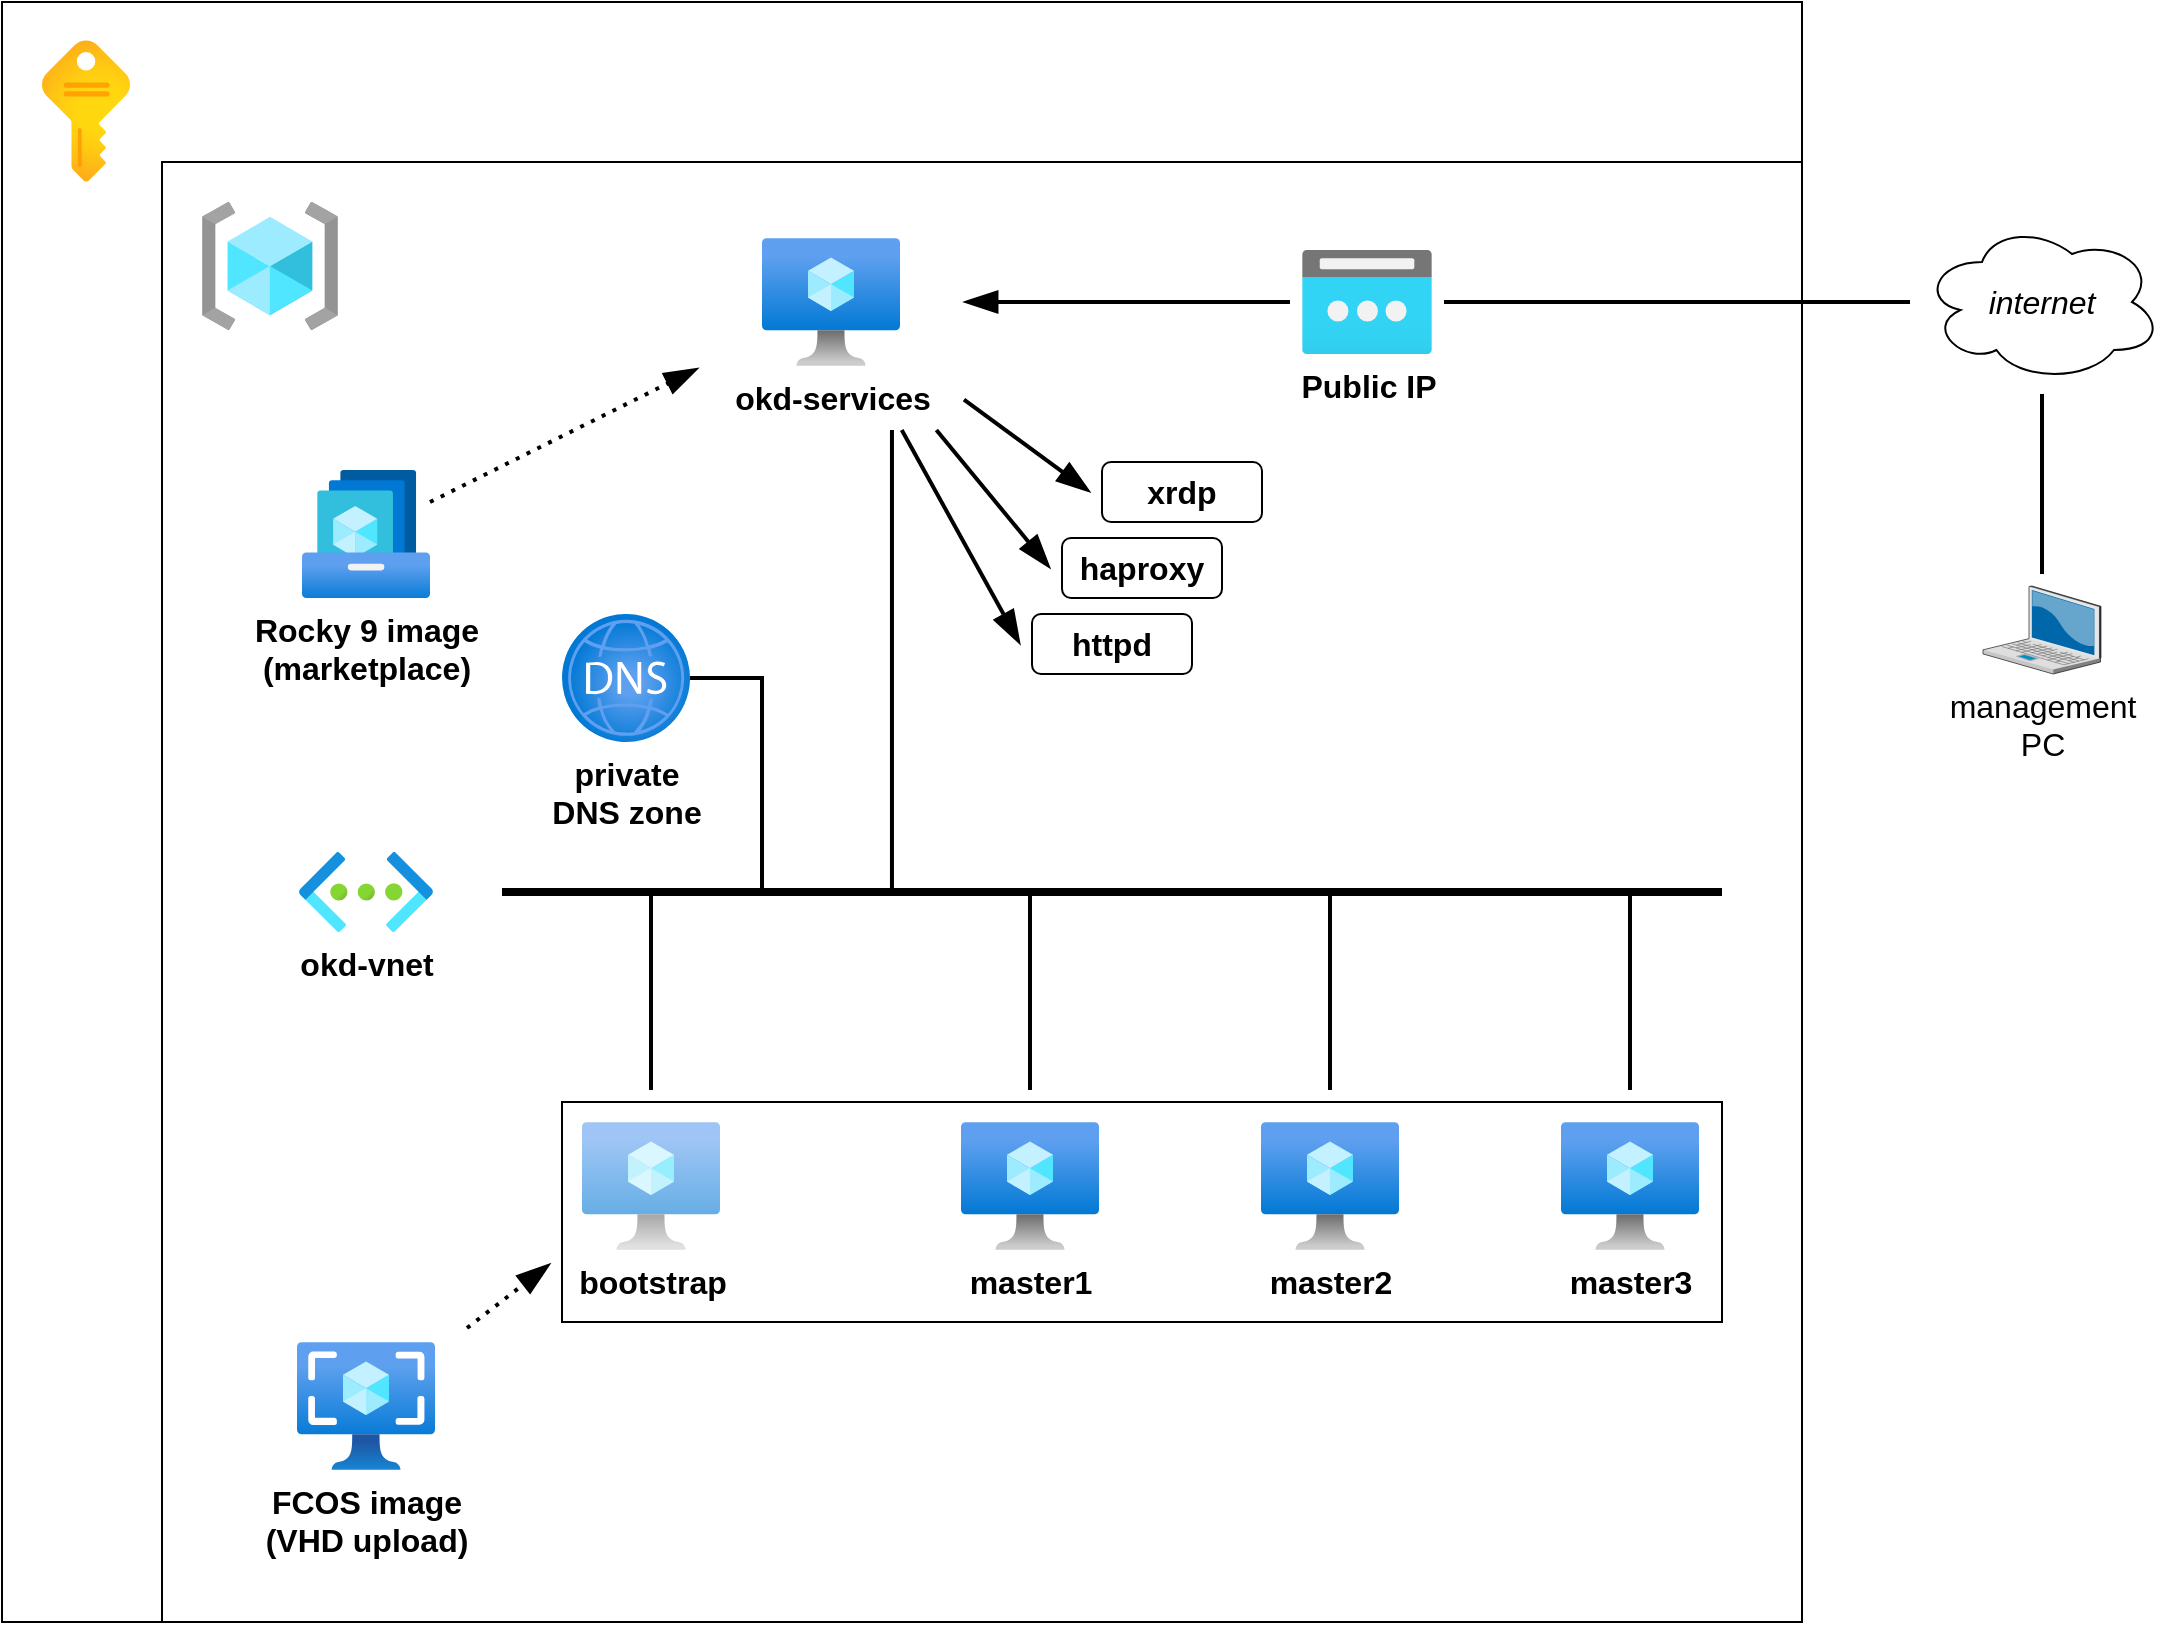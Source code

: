 <mxfile version="21.2.7" type="device">
  <diagram name="Page-1" id="D0Op1s2LcMHV7wO19yTj">
    <mxGraphModel dx="1302" dy="840" grid="1" gridSize="10" guides="1" tooltips="1" connect="1" arrows="1" fold="1" page="1" pageScale="1" pageWidth="1169" pageHeight="827" math="0" shadow="0">
      <root>
        <mxCell id="0" />
        <mxCell id="1" parent="0" />
        <mxCell id="-ykCDISMPlUJ_m_mqcod-12" value="" style="rounded=0;whiteSpace=wrap;html=1;fillColor=none;" vertex="1" parent="1">
          <mxGeometry x="10" y="10" width="900" height="810" as="geometry" />
        </mxCell>
        <mxCell id="-ykCDISMPlUJ_m_mqcod-13" value="" style="rounded=0;whiteSpace=wrap;html=1;fillColor=none;" vertex="1" parent="1">
          <mxGeometry x="90" y="90" width="820" height="730" as="geometry" />
        </mxCell>
        <mxCell id="-ykCDISMPlUJ_m_mqcod-1" value="okd-services" style="image;aspect=fixed;html=1;points=[];align=center;fontSize=16;image=img/lib/azure2/compute/Virtual_Machine.svg;fontStyle=1;spacing=2;perimeterSpacing=32;" vertex="1" parent="1">
          <mxGeometry x="390" y="128" width="69" height="64" as="geometry" />
        </mxCell>
        <mxCell id="-ykCDISMPlUJ_m_mqcod-2" value="Rocky 9 image&lt;br style=&quot;font-size: 16px;&quot;&gt;(marketplace)" style="image;aspect=fixed;html=1;points=[];align=center;fontSize=16;image=img/lib/azure2/compute/Shared_Image_Galleries.svg;fontStyle=1" vertex="1" parent="1">
          <mxGeometry x="160" y="244" width="64" height="64" as="geometry" />
        </mxCell>
        <mxCell id="-ykCDISMPlUJ_m_mqcod-3" value="FCOS image&lt;br&gt;(VHD upload)" style="image;aspect=fixed;html=1;points=[];align=center;fontSize=16;image=img/lib/azure2/compute/Images.svg;fontStyle=1;perimeterSpacing=16;" vertex="1" parent="1">
          <mxGeometry x="157.5" y="680" width="69" height="64" as="geometry" />
        </mxCell>
        <mxCell id="-ykCDISMPlUJ_m_mqcod-8" value="okd-vnet" style="image;aspect=fixed;html=1;points=[];align=center;fontSize=16;image=img/lib/azure2/networking/Virtual_Networks.svg;fontStyle=1" vertex="1" parent="1">
          <mxGeometry x="158.5" y="435" width="67" height="40" as="geometry" />
        </mxCell>
        <mxCell id="-ykCDISMPlUJ_m_mqcod-9" value="" style="image;aspect=fixed;html=1;points=[];align=center;fontSize=16;image=img/lib/azure2/general/Subscriptions.svg;fontStyle=1" vertex="1" parent="1">
          <mxGeometry x="30" y="29" width="44" height="71" as="geometry" />
        </mxCell>
        <mxCell id="-ykCDISMPlUJ_m_mqcod-10" value="" style="image;aspect=fixed;html=1;points=[];align=center;fontSize=16;image=img/lib/azure2/general/Resource_Groups.svg;fontStyle=1" vertex="1" parent="1">
          <mxGeometry x="110" y="110" width="68" height="64" as="geometry" />
        </mxCell>
        <mxCell id="-ykCDISMPlUJ_m_mqcod-14" value="Public IP" style="image;aspect=fixed;html=1;points=[];align=center;fontSize=16;image=img/lib/azure2/networking/Public_IP_Addresses.svg;fontStyle=1;perimeterSpacing=6;" vertex="1" parent="1">
          <mxGeometry x="660" y="134" width="65" height="52" as="geometry" />
        </mxCell>
        <mxCell id="-ykCDISMPlUJ_m_mqcod-15" value="" style="endArrow=blockThin;html=1;rounded=0;endFill=1;strokeWidth=2;startSize=6;endSize=12;dashed=1;dashPattern=1 2;" edge="1" parent="1" source="-ykCDISMPlUJ_m_mqcod-3" target="-ykCDISMPlUJ_m_mqcod-7">
          <mxGeometry width="50" height="50" relative="1" as="geometry">
            <mxPoint x="450" y="530" as="sourcePoint" />
            <mxPoint x="500" y="480" as="targetPoint" />
          </mxGeometry>
        </mxCell>
        <mxCell id="-ykCDISMPlUJ_m_mqcod-16" value="" style="endArrow=blockThin;html=1;rounded=0;endFill=1;strokeWidth=2;startSize=6;endSize=12;" edge="1" parent="1" source="-ykCDISMPlUJ_m_mqcod-14" target="-ykCDISMPlUJ_m_mqcod-1">
          <mxGeometry width="50" height="50" relative="1" as="geometry">
            <mxPoint x="431" y="730" as="sourcePoint" />
            <mxPoint x="368" y="644" as="targetPoint" />
          </mxGeometry>
        </mxCell>
        <mxCell id="-ykCDISMPlUJ_m_mqcod-17" value="" style="endArrow=blockThin;html=1;rounded=0;endFill=1;strokeWidth=2;startSize=6;endSize=12;dashed=1;dashPattern=1 2;" edge="1" parent="1" source="-ykCDISMPlUJ_m_mqcod-2" target="-ykCDISMPlUJ_m_mqcod-1">
          <mxGeometry width="50" height="50" relative="1" as="geometry">
            <mxPoint x="239" y="529" as="sourcePoint" />
            <mxPoint x="311" y="585" as="targetPoint" />
          </mxGeometry>
        </mxCell>
        <mxCell id="-ykCDISMPlUJ_m_mqcod-18" value="haproxy" style="rounded=1;whiteSpace=wrap;html=1;fontSize=16;fontStyle=1;perimeterSpacing=6;" vertex="1" parent="1">
          <mxGeometry x="540" y="278" width="80" height="30" as="geometry" />
        </mxCell>
        <mxCell id="-ykCDISMPlUJ_m_mqcod-19" value="httpd" style="rounded=1;whiteSpace=wrap;html=1;fontSize=16;fontStyle=1;perimeterSpacing=6;" vertex="1" parent="1">
          <mxGeometry x="525" y="316" width="80" height="30" as="geometry" />
        </mxCell>
        <mxCell id="-ykCDISMPlUJ_m_mqcod-20" value="" style="endArrow=blockThin;html=1;rounded=0;endFill=1;strokeWidth=2;startSize=6;endSize=12;spacingLeft=-1;entryX=0;entryY=0.5;entryDx=0;entryDy=0;" edge="1" parent="1" source="-ykCDISMPlUJ_m_mqcod-1" target="-ykCDISMPlUJ_m_mqcod-19">
          <mxGeometry width="50" height="50" relative="1" as="geometry">
            <mxPoint x="596" y="164" as="sourcePoint" />
            <mxPoint x="459" y="164" as="targetPoint" />
          </mxGeometry>
        </mxCell>
        <mxCell id="-ykCDISMPlUJ_m_mqcod-21" value="" style="endArrow=blockThin;html=1;rounded=0;endFill=1;strokeWidth=2;startSize=6;endSize=12;spacingLeft=-1;entryX=0;entryY=0.5;entryDx=0;entryDy=0;" edge="1" parent="1" source="-ykCDISMPlUJ_m_mqcod-1" target="-ykCDISMPlUJ_m_mqcod-18">
          <mxGeometry width="50" height="50" relative="1" as="geometry">
            <mxPoint x="430" y="228" as="sourcePoint" />
            <mxPoint x="439" y="318" as="targetPoint" />
          </mxGeometry>
        </mxCell>
        <mxCell id="-ykCDISMPlUJ_m_mqcod-26" value="" style="group;strokeColor=none;perimeterSpacing=0;shadow=0;fillColor=none;labelBackgroundColor=none;labelBorderColor=none;spacing=2;strokeWidth=1;glass=0;" vertex="1" connectable="0" parent="1">
          <mxGeometry x="300" y="570" width="570" height="100" as="geometry" />
        </mxCell>
        <mxCell id="-ykCDISMPlUJ_m_mqcod-4" value="master1" style="image;aspect=fixed;html=1;points=[];align=center;fontSize=16;image=img/lib/azure2/compute/Virtual_Machine.svg;fontStyle=1;perimeterSpacing=16;" vertex="1" parent="-ykCDISMPlUJ_m_mqcod-26">
          <mxGeometry x="189.5" width="69" height="64" as="geometry" />
        </mxCell>
        <mxCell id="-ykCDISMPlUJ_m_mqcod-5" value="master2" style="image;aspect=fixed;html=1;points=[];align=center;fontSize=16;image=img/lib/azure2/compute/Virtual_Machine.svg;fontStyle=1;perimeterSpacing=16;" vertex="1" parent="-ykCDISMPlUJ_m_mqcod-26">
          <mxGeometry x="339.5" width="69" height="64" as="geometry" />
        </mxCell>
        <mxCell id="-ykCDISMPlUJ_m_mqcod-6" value="master3" style="image;aspect=fixed;html=1;points=[];align=center;fontSize=16;image=img/lib/azure2/compute/Virtual_Machine.svg;fontStyle=1;perimeterSpacing=16;" vertex="1" parent="-ykCDISMPlUJ_m_mqcod-26">
          <mxGeometry x="489.5" width="69" height="64" as="geometry" />
        </mxCell>
        <mxCell id="-ykCDISMPlUJ_m_mqcod-7" value="bootstrap" style="image;aspect=fixed;html=1;points=[];align=center;fontSize=16;image=img/lib/azure2/compute/Virtual_Machine.svg;opacity=60;fontStyle=1;perimeterSpacing=16;" vertex="1" parent="-ykCDISMPlUJ_m_mqcod-26">
          <mxGeometry width="69" height="64" as="geometry" />
        </mxCell>
        <mxCell id="-ykCDISMPlUJ_m_mqcod-38" value="" style="rounded=0;whiteSpace=wrap;html=1;fillColor=none;" vertex="1" parent="-ykCDISMPlUJ_m_mqcod-26">
          <mxGeometry x="-10" y="-10" width="580" height="110" as="geometry" />
        </mxCell>
        <mxCell id="-ykCDISMPlUJ_m_mqcod-27" value="" style="line;strokeWidth=4;html=1;perimeter=backbonePerimeter;points=[];outlineConnect=0;" vertex="1" parent="1">
          <mxGeometry x="260" y="450" width="610" height="10" as="geometry" />
        </mxCell>
        <mxCell id="-ykCDISMPlUJ_m_mqcod-28" value="private&lt;br&gt;DNS zone" style="image;aspect=fixed;html=1;points=[];align=center;fontSize=16;image=img/lib/azure2/networking/DNS_Zones.svg;fontStyle=1" vertex="1" parent="1">
          <mxGeometry x="290" y="316" width="64" height="64" as="geometry" />
        </mxCell>
        <mxCell id="-ykCDISMPlUJ_m_mqcod-29" value="" style="endArrow=none;html=1;rounded=0;strokeWidth=2;jumpStyle=arc;" edge="1" parent="1" source="-ykCDISMPlUJ_m_mqcod-27" target="-ykCDISMPlUJ_m_mqcod-28">
          <mxGeometry width="50" height="50" relative="1" as="geometry">
            <mxPoint x="450" y="530" as="sourcePoint" />
            <mxPoint x="500" y="480" as="targetPoint" />
            <Array as="points">
              <mxPoint x="390" y="348" />
            </Array>
          </mxGeometry>
        </mxCell>
        <mxCell id="-ykCDISMPlUJ_m_mqcod-31" value="" style="endArrow=none;html=1;rounded=0;strokeWidth=2;jumpStyle=arc;" edge="1" parent="1" source="-ykCDISMPlUJ_m_mqcod-27" target="-ykCDISMPlUJ_m_mqcod-1">
          <mxGeometry width="50" height="50" relative="1" as="geometry">
            <mxPoint x="400" y="463" as="sourcePoint" />
            <mxPoint x="364" y="358" as="targetPoint" />
            <Array as="points" />
          </mxGeometry>
        </mxCell>
        <mxCell id="-ykCDISMPlUJ_m_mqcod-32" value="" style="endArrow=none;html=1;rounded=0;strokeWidth=2;jumpStyle=arc;" edge="1" parent="1" source="-ykCDISMPlUJ_m_mqcod-7" target="-ykCDISMPlUJ_m_mqcod-27">
          <mxGeometry width="50" height="50" relative="1" as="geometry">
            <mxPoint x="465" y="463" as="sourcePoint" />
            <mxPoint x="465" y="234" as="targetPoint" />
            <Array as="points" />
          </mxGeometry>
        </mxCell>
        <mxCell id="-ykCDISMPlUJ_m_mqcod-33" value="" style="endArrow=none;html=1;rounded=0;strokeWidth=2;jumpStyle=arc;" edge="1" parent="1" source="-ykCDISMPlUJ_m_mqcod-4" target="-ykCDISMPlUJ_m_mqcod-27">
          <mxGeometry width="50" height="50" relative="1" as="geometry">
            <mxPoint x="475" y="473" as="sourcePoint" />
            <mxPoint x="475" y="244" as="targetPoint" />
            <Array as="points" />
          </mxGeometry>
        </mxCell>
        <mxCell id="-ykCDISMPlUJ_m_mqcod-34" value="" style="endArrow=none;html=1;rounded=0;strokeWidth=2;jumpStyle=arc;" edge="1" parent="1" source="-ykCDISMPlUJ_m_mqcod-5" target="-ykCDISMPlUJ_m_mqcod-27">
          <mxGeometry width="50" height="50" relative="1" as="geometry">
            <mxPoint x="485" y="483" as="sourcePoint" />
            <mxPoint x="485" y="254" as="targetPoint" />
            <Array as="points" />
          </mxGeometry>
        </mxCell>
        <mxCell id="-ykCDISMPlUJ_m_mqcod-35" value="" style="endArrow=none;html=1;rounded=0;strokeWidth=2;jumpStyle=arc;" edge="1" parent="1" source="-ykCDISMPlUJ_m_mqcod-6" target="-ykCDISMPlUJ_m_mqcod-27">
          <mxGeometry width="50" height="50" relative="1" as="geometry">
            <mxPoint x="495" y="493" as="sourcePoint" />
            <mxPoint x="495" y="264" as="targetPoint" />
            <Array as="points" />
          </mxGeometry>
        </mxCell>
        <mxCell id="-ykCDISMPlUJ_m_mqcod-36" value="xrdp" style="rounded=1;whiteSpace=wrap;html=1;fontSize=16;fontStyle=1;perimeterSpacing=6;" vertex="1" parent="1">
          <mxGeometry x="560" y="240" width="80" height="30" as="geometry" />
        </mxCell>
        <mxCell id="-ykCDISMPlUJ_m_mqcod-37" value="" style="endArrow=blockThin;html=1;rounded=0;endFill=1;strokeWidth=2;startSize=6;endSize=12;spacingLeft=-1;entryX=0;entryY=0.5;entryDx=0;entryDy=0;" edge="1" parent="1" target="-ykCDISMPlUJ_m_mqcod-36" source="-ykCDISMPlUJ_m_mqcod-1">
          <mxGeometry width="50" height="50" relative="1" as="geometry">
            <mxPoint x="584" y="350" as="sourcePoint" />
            <mxPoint x="532" y="454" as="targetPoint" />
          </mxGeometry>
        </mxCell>
        <mxCell id="-ykCDISMPlUJ_m_mqcod-39" value="management&lt;br style=&quot;font-size: 16px;&quot;&gt;PC" style="verticalLabelPosition=bottom;sketch=0;aspect=fixed;html=1;verticalAlign=top;strokeColor=none;align=center;outlineConnect=0;shape=mxgraph.citrix.laptop_2;fontSize=16;perimeterSpacing=6;" vertex="1" parent="1">
          <mxGeometry x="1000.49" y="302" width="59.01" height="44" as="geometry" />
        </mxCell>
        <mxCell id="-ykCDISMPlUJ_m_mqcod-40" value="internet" style="ellipse;shape=cloud;whiteSpace=wrap;html=1;fontSize=16;fontStyle=2;perimeterSpacing=6;" vertex="1" parent="1">
          <mxGeometry x="970" y="120" width="120" height="80" as="geometry" />
        </mxCell>
        <mxCell id="-ykCDISMPlUJ_m_mqcod-41" value="" style="endArrow=none;html=1;rounded=0;strokeWidth=2;jumpStyle=arc;" edge="1" parent="1" source="-ykCDISMPlUJ_m_mqcod-40" target="-ykCDISMPlUJ_m_mqcod-14">
          <mxGeometry width="50" height="50" relative="1" as="geometry">
            <mxPoint x="465" y="463" as="sourcePoint" />
            <mxPoint x="465" y="234" as="targetPoint" />
            <Array as="points" />
          </mxGeometry>
        </mxCell>
        <mxCell id="-ykCDISMPlUJ_m_mqcod-42" value="" style="endArrow=none;html=1;rounded=0;strokeWidth=2;jumpStyle=arc;" edge="1" parent="1" source="-ykCDISMPlUJ_m_mqcod-39" target="-ykCDISMPlUJ_m_mqcod-40">
          <mxGeometry width="50" height="50" relative="1" as="geometry">
            <mxPoint x="475" y="473" as="sourcePoint" />
            <mxPoint x="475" y="244" as="targetPoint" />
            <Array as="points" />
          </mxGeometry>
        </mxCell>
      </root>
    </mxGraphModel>
  </diagram>
</mxfile>
